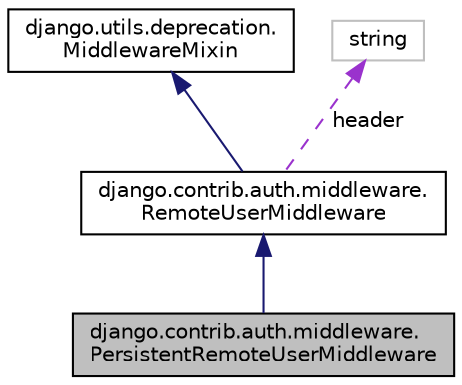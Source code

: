 digraph "django.contrib.auth.middleware.PersistentRemoteUserMiddleware"
{
 // LATEX_PDF_SIZE
  edge [fontname="Helvetica",fontsize="10",labelfontname="Helvetica",labelfontsize="10"];
  node [fontname="Helvetica",fontsize="10",shape=record];
  Node1 [label="django.contrib.auth.middleware.\lPersistentRemoteUserMiddleware",height=0.2,width=0.4,color="black", fillcolor="grey75", style="filled", fontcolor="black",tooltip=" "];
  Node2 -> Node1 [dir="back",color="midnightblue",fontsize="10",style="solid"];
  Node2 [label="django.contrib.auth.middleware.\lRemoteUserMiddleware",height=0.2,width=0.4,color="black", fillcolor="white", style="filled",URL="$classdjango_1_1contrib_1_1auth_1_1middleware_1_1_remote_user_middleware.html",tooltip=" "];
  Node3 -> Node2 [dir="back",color="midnightblue",fontsize="10",style="solid"];
  Node3 [label="django.utils.deprecation.\lMiddlewareMixin",height=0.2,width=0.4,color="black", fillcolor="white", style="filled",URL="$classdjango_1_1utils_1_1deprecation_1_1_middleware_mixin.html",tooltip=" "];
  Node4 -> Node2 [dir="back",color="darkorchid3",fontsize="10",style="dashed",label=" header" ];
  Node4 [label="string",height=0.2,width=0.4,color="grey75", fillcolor="white", style="filled",tooltip=" "];
}
